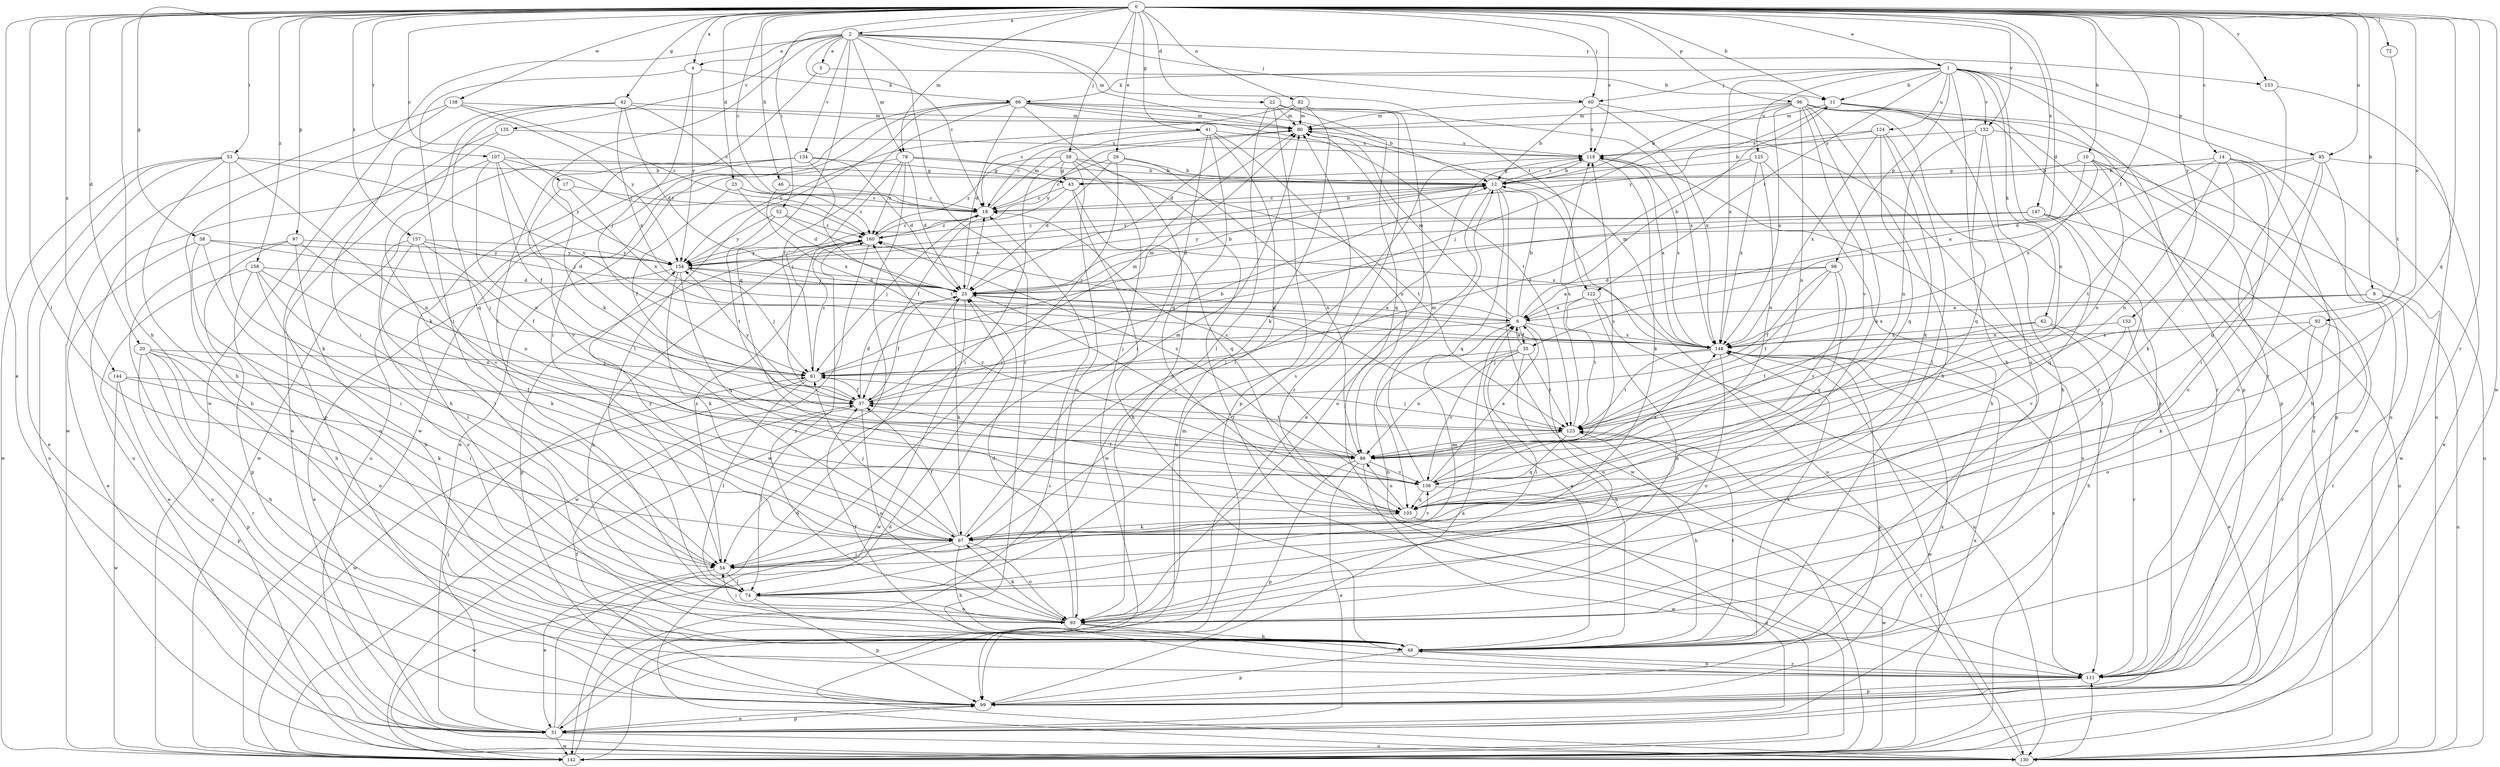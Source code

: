 strict digraph  {
0;
1;
2;
4;
5;
6;
8;
10;
11;
12;
14;
17;
18;
20;
22;
23;
25;
29;
31;
35;
37;
38;
41;
42;
43;
46;
48;
52;
53;
54;
59;
60;
61;
62;
66;
67;
72;
74;
78;
80;
82;
85;
86;
92;
93;
96;
97;
98;
99;
105;
107;
111;
118;
122;
123;
124;
125;
130;
132;
134;
135;
136;
138;
142;
144;
147;
148;
152;
153;
154;
157;
158;
160;
0 -> 1  [label=a];
0 -> 2  [label=a];
0 -> 4  [label=a];
0 -> 8  [label=b];
0 -> 10  [label=b];
0 -> 11  [label=b];
0 -> 14  [label=c];
0 -> 17  [label=c];
0 -> 18  [label=c];
0 -> 20  [label=d];
0 -> 22  [label=d];
0 -> 23  [label=d];
0 -> 25  [label=d];
0 -> 29  [label=e];
0 -> 31  [label=e];
0 -> 35  [label=f];
0 -> 38  [label=g];
0 -> 41  [label=g];
0 -> 42  [label=g];
0 -> 46  [label=h];
0 -> 48  [label=h];
0 -> 52  [label=i];
0 -> 53  [label=i];
0 -> 59  [label=j];
0 -> 60  [label=j];
0 -> 72  [label=l];
0 -> 74  [label=l];
0 -> 78  [label=m];
0 -> 82  [label=n];
0 -> 85  [label=n];
0 -> 92  [label=o];
0 -> 96  [label=p];
0 -> 97  [label=p];
0 -> 105  [label=q];
0 -> 107  [label=r];
0 -> 111  [label=r];
0 -> 118  [label=s];
0 -> 132  [label=v];
0 -> 138  [label=w];
0 -> 142  [label=w];
0 -> 144  [label=x];
0 -> 147  [label=x];
0 -> 152  [label=y];
0 -> 153  [label=y];
0 -> 157  [label=z];
0 -> 158  [label=z];
1 -> 11  [label=b];
1 -> 48  [label=h];
1 -> 60  [label=j];
1 -> 62  [label=k];
1 -> 66  [label=k];
1 -> 85  [label=n];
1 -> 86  [label=n];
1 -> 98  [label=p];
1 -> 99  [label=p];
1 -> 122  [label=t];
1 -> 124  [label=u];
1 -> 125  [label=u];
1 -> 130  [label=u];
1 -> 132  [label=v];
1 -> 148  [label=x];
2 -> 4  [label=a];
2 -> 5  [label=a];
2 -> 18  [label=c];
2 -> 60  [label=j];
2 -> 74  [label=l];
2 -> 78  [label=m];
2 -> 80  [label=m];
2 -> 105  [label=q];
2 -> 111  [label=r];
2 -> 122  [label=t];
2 -> 134  [label=v];
2 -> 135  [label=v];
2 -> 142  [label=w];
2 -> 153  [label=y];
4 -> 54  [label=i];
4 -> 61  [label=j];
4 -> 66  [label=k];
4 -> 154  [label=y];
5 -> 11  [label=b];
5 -> 67  [label=k];
6 -> 11  [label=b];
6 -> 12  [label=b];
6 -> 25  [label=d];
6 -> 35  [label=f];
6 -> 61  [label=j];
6 -> 80  [label=m];
6 -> 93  [label=o];
6 -> 148  [label=x];
6 -> 160  [label=z];
8 -> 6  [label=a];
8 -> 111  [label=r];
8 -> 130  [label=u];
8 -> 148  [label=x];
10 -> 6  [label=a];
10 -> 12  [label=b];
10 -> 86  [label=n];
10 -> 93  [label=o];
10 -> 142  [label=w];
10 -> 148  [label=x];
11 -> 80  [label=m];
11 -> 93  [label=o];
11 -> 99  [label=p];
11 -> 142  [label=w];
11 -> 154  [label=y];
12 -> 18  [label=c];
12 -> 93  [label=o];
12 -> 105  [label=q];
12 -> 118  [label=s];
12 -> 130  [label=u];
12 -> 142  [label=w];
12 -> 154  [label=y];
14 -> 12  [label=b];
14 -> 25  [label=d];
14 -> 48  [label=h];
14 -> 54  [label=i];
14 -> 67  [label=k];
14 -> 86  [label=n];
14 -> 130  [label=u];
17 -> 18  [label=c];
17 -> 136  [label=v];
17 -> 148  [label=x];
18 -> 12  [label=b];
18 -> 61  [label=j];
18 -> 80  [label=m];
18 -> 160  [label=z];
20 -> 48  [label=h];
20 -> 54  [label=i];
20 -> 61  [label=j];
20 -> 93  [label=o];
20 -> 99  [label=p];
20 -> 111  [label=r];
22 -> 74  [label=l];
22 -> 80  [label=m];
22 -> 99  [label=p];
22 -> 105  [label=q];
22 -> 111  [label=r];
23 -> 18  [label=c];
23 -> 25  [label=d];
23 -> 37  [label=f];
23 -> 160  [label=z];
25 -> 6  [label=a];
25 -> 12  [label=b];
25 -> 18  [label=c];
25 -> 37  [label=f];
25 -> 67  [label=k];
25 -> 136  [label=v];
25 -> 142  [label=w];
25 -> 154  [label=y];
29 -> 12  [label=b];
29 -> 18  [label=c];
29 -> 25  [label=d];
29 -> 54  [label=i];
29 -> 86  [label=n];
31 -> 25  [label=d];
31 -> 61  [label=j];
31 -> 80  [label=m];
31 -> 99  [label=p];
31 -> 130  [label=u];
31 -> 142  [label=w];
31 -> 148  [label=x];
35 -> 6  [label=a];
35 -> 48  [label=h];
35 -> 61  [label=j];
35 -> 74  [label=l];
35 -> 86  [label=n];
35 -> 123  [label=t];
35 -> 136  [label=v];
37 -> 12  [label=b];
37 -> 25  [label=d];
37 -> 74  [label=l];
37 -> 80  [label=m];
37 -> 93  [label=o];
37 -> 123  [label=t];
37 -> 154  [label=y];
38 -> 31  [label=e];
38 -> 54  [label=i];
38 -> 61  [label=j];
38 -> 93  [label=o];
38 -> 154  [label=y];
41 -> 18  [label=c];
41 -> 54  [label=i];
41 -> 86  [label=n];
41 -> 93  [label=o];
41 -> 118  [label=s];
41 -> 130  [label=u];
41 -> 154  [label=y];
42 -> 18  [label=c];
42 -> 25  [label=d];
42 -> 54  [label=i];
42 -> 67  [label=k];
42 -> 80  [label=m];
42 -> 105  [label=q];
42 -> 148  [label=x];
43 -> 18  [label=c];
43 -> 37  [label=f];
43 -> 48  [label=h];
43 -> 105  [label=q];
46 -> 18  [label=c];
46 -> 148  [label=x];
48 -> 6  [label=a];
48 -> 37  [label=f];
48 -> 99  [label=p];
48 -> 111  [label=r];
48 -> 123  [label=t];
48 -> 148  [label=x];
52 -> 123  [label=t];
52 -> 148  [label=x];
52 -> 154  [label=y];
52 -> 160  [label=z];
53 -> 12  [label=b];
53 -> 31  [label=e];
53 -> 48  [label=h];
53 -> 67  [label=k];
53 -> 86  [label=n];
53 -> 130  [label=u];
53 -> 142  [label=w];
53 -> 148  [label=x];
54 -> 6  [label=a];
54 -> 31  [label=e];
54 -> 74  [label=l];
54 -> 160  [label=z];
59 -> 12  [label=b];
59 -> 43  [label=g];
59 -> 54  [label=i];
59 -> 93  [label=o];
59 -> 111  [label=r];
59 -> 142  [label=w];
59 -> 160  [label=z];
60 -> 12  [label=b];
60 -> 80  [label=m];
60 -> 111  [label=r];
60 -> 118  [label=s];
60 -> 148  [label=x];
61 -> 37  [label=f];
61 -> 74  [label=l];
61 -> 80  [label=m];
61 -> 142  [label=w];
61 -> 160  [label=z];
62 -> 48  [label=h];
62 -> 111  [label=r];
62 -> 123  [label=t];
62 -> 148  [label=x];
66 -> 12  [label=b];
66 -> 25  [label=d];
66 -> 37  [label=f];
66 -> 54  [label=i];
66 -> 74  [label=l];
66 -> 80  [label=m];
66 -> 105  [label=q];
66 -> 123  [label=t];
66 -> 142  [label=w];
66 -> 148  [label=x];
67 -> 37  [label=f];
67 -> 48  [label=h];
67 -> 54  [label=i];
67 -> 61  [label=j];
67 -> 80  [label=m];
67 -> 93  [label=o];
67 -> 136  [label=v];
67 -> 142  [label=w];
67 -> 154  [label=y];
72 -> 123  [label=t];
74 -> 93  [label=o];
74 -> 99  [label=p];
74 -> 118  [label=s];
78 -> 12  [label=b];
78 -> 25  [label=d];
78 -> 31  [label=e];
78 -> 61  [label=j];
78 -> 123  [label=t];
78 -> 142  [label=w];
78 -> 160  [label=z];
80 -> 118  [label=s];
80 -> 154  [label=y];
82 -> 18  [label=c];
82 -> 25  [label=d];
82 -> 31  [label=e];
82 -> 67  [label=k];
82 -> 80  [label=m];
85 -> 31  [label=e];
85 -> 43  [label=g];
85 -> 93  [label=o];
85 -> 105  [label=q];
85 -> 111  [label=r];
85 -> 123  [label=t];
86 -> 18  [label=c];
86 -> 31  [label=e];
86 -> 99  [label=p];
86 -> 136  [label=v];
86 -> 142  [label=w];
86 -> 160  [label=z];
92 -> 67  [label=k];
92 -> 93  [label=o];
92 -> 111  [label=r];
92 -> 148  [label=x];
93 -> 25  [label=d];
93 -> 48  [label=h];
93 -> 54  [label=i];
93 -> 67  [label=k];
93 -> 111  [label=r];
93 -> 160  [label=z];
96 -> 12  [label=b];
96 -> 48  [label=h];
96 -> 61  [label=j];
96 -> 67  [label=k];
96 -> 80  [label=m];
96 -> 86  [label=n];
96 -> 99  [label=p];
96 -> 111  [label=r];
96 -> 130  [label=u];
96 -> 136  [label=v];
96 -> 148  [label=x];
97 -> 48  [label=h];
97 -> 86  [label=n];
97 -> 99  [label=p];
97 -> 130  [label=u];
97 -> 154  [label=y];
98 -> 6  [label=a];
98 -> 25  [label=d];
98 -> 37  [label=f];
98 -> 105  [label=q];
98 -> 123  [label=t];
98 -> 136  [label=v];
99 -> 6  [label=a];
99 -> 31  [label=e];
99 -> 37  [label=f];
99 -> 148  [label=x];
105 -> 31  [label=e];
105 -> 67  [label=k];
105 -> 86  [label=n];
107 -> 37  [label=f];
107 -> 43  [label=g];
107 -> 61  [label=j];
107 -> 86  [label=n];
107 -> 130  [label=u];
107 -> 154  [label=y];
107 -> 160  [label=z];
111 -> 48  [label=h];
111 -> 99  [label=p];
111 -> 148  [label=x];
118 -> 12  [label=b];
118 -> 54  [label=i];
118 -> 67  [label=k];
118 -> 148  [label=x];
122 -> 6  [label=a];
122 -> 93  [label=o];
122 -> 123  [label=t];
122 -> 130  [label=u];
123 -> 48  [label=h];
123 -> 61  [label=j];
123 -> 86  [label=n];
123 -> 105  [label=q];
123 -> 118  [label=s];
124 -> 12  [label=b];
124 -> 67  [label=k];
124 -> 74  [label=l];
124 -> 105  [label=q];
124 -> 118  [label=s];
124 -> 148  [label=x];
125 -> 37  [label=f];
125 -> 43  [label=g];
125 -> 48  [label=h];
125 -> 86  [label=n];
125 -> 148  [label=x];
130 -> 25  [label=d];
130 -> 111  [label=r];
130 -> 123  [label=t];
132 -> 48  [label=h];
132 -> 86  [label=n];
132 -> 99  [label=p];
132 -> 105  [label=q];
132 -> 118  [label=s];
134 -> 25  [label=d];
134 -> 43  [label=g];
134 -> 48  [label=h];
134 -> 123  [label=t];
134 -> 130  [label=u];
134 -> 142  [label=w];
135 -> 31  [label=e];
135 -> 99  [label=p];
135 -> 118  [label=s];
136 -> 6  [label=a];
136 -> 37  [label=f];
136 -> 80  [label=m];
136 -> 105  [label=q];
136 -> 118  [label=s];
136 -> 142  [label=w];
136 -> 148  [label=x];
136 -> 160  [label=z];
138 -> 48  [label=h];
138 -> 80  [label=m];
138 -> 142  [label=w];
138 -> 154  [label=y];
138 -> 160  [label=z];
142 -> 12  [label=b];
142 -> 18  [label=c];
142 -> 118  [label=s];
144 -> 37  [label=f];
144 -> 67  [label=k];
144 -> 99  [label=p];
144 -> 142  [label=w];
147 -> 25  [label=d];
147 -> 74  [label=l];
147 -> 105  [label=q];
147 -> 130  [label=u];
147 -> 154  [label=y];
147 -> 160  [label=z];
148 -> 61  [label=j];
148 -> 80  [label=m];
148 -> 93  [label=o];
148 -> 99  [label=p];
148 -> 118  [label=s];
148 -> 123  [label=t];
148 -> 142  [label=w];
152 -> 31  [label=e];
152 -> 136  [label=v];
152 -> 148  [label=x];
153 -> 111  [label=r];
153 -> 130  [label=u];
154 -> 25  [label=d];
154 -> 31  [label=e];
154 -> 61  [label=j];
154 -> 67  [label=k];
154 -> 105  [label=q];
157 -> 25  [label=d];
157 -> 37  [label=f];
157 -> 54  [label=i];
157 -> 74  [label=l];
157 -> 136  [label=v];
157 -> 154  [label=y];
158 -> 25  [label=d];
158 -> 31  [label=e];
158 -> 48  [label=h];
158 -> 67  [label=k];
158 -> 86  [label=n];
158 -> 93  [label=o];
160 -> 18  [label=c];
160 -> 48  [label=h];
160 -> 99  [label=p];
160 -> 142  [label=w];
160 -> 154  [label=y];
}
